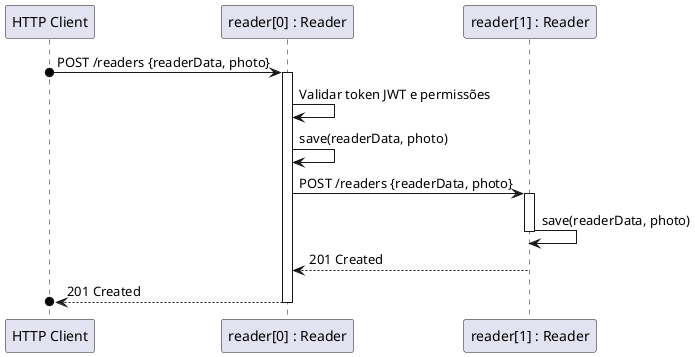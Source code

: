 @startuml
' Definindo os participantes
participant "HTTP Client" as client
participant "reader[0] : Reader" as reader0
participant "reader[1] : Reader" as reader1

' O cliente faz uma requisição para criar um novo leitor
client o-> reader0: POST /readers {readerData, photo}
activate reader0

' O Reader Service valida o token e permissões localmente
reader0 -> reader0: Validar token JWT e permissões

' Verifica as permissões e cria o leitor
reader0 -> reader0: save(readerData, photo)

' Replicando dados para a outra instância (espelhamento)
reader0 -> reader1: POST /readers {readerData, photo}
activate reader1
reader1 -> reader1: save(readerData, photo)
deactivate reader1

' Responder ao cliente com sucesso final após a replicação
reader1 --> reader0: 201 Created
reader0 -->o client: 201 Created

deactivate reader0
@enduml
